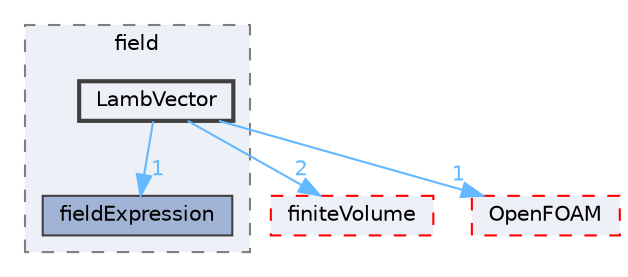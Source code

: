 digraph "src/functionObjects/field/LambVector"
{
 // LATEX_PDF_SIZE
  bgcolor="transparent";
  edge [fontname=Helvetica,fontsize=10,labelfontname=Helvetica,labelfontsize=10];
  node [fontname=Helvetica,fontsize=10,shape=box,height=0.2,width=0.4];
  compound=true
  subgraph clusterdir_bae024cac12ddc6733a616261920a91f {
    graph [ bgcolor="#edf0f7", pencolor="grey50", label="field", fontname=Helvetica,fontsize=10 style="filled,dashed", URL="dir_bae024cac12ddc6733a616261920a91f.html",tooltip=""]
  dir_99d46d8c6d72cd5f0a835500a9aad641 [label="fieldExpression", fillcolor="#a2b4d6", color="grey25", style="filled", URL="dir_99d46d8c6d72cd5f0a835500a9aad641.html",tooltip=""];
  dir_f08b3eefbd63847504e4f93b80b531c7 [label="LambVector", fillcolor="#edf0f7", color="grey25", style="filled,bold", URL="dir_f08b3eefbd63847504e4f93b80b531c7.html",tooltip=""];
  }
  dir_9bd15774b555cf7259a6fa18f99fe99b [label="finiteVolume", fillcolor="#edf0f7", color="red", style="filled,dashed", URL="dir_9bd15774b555cf7259a6fa18f99fe99b.html",tooltip=""];
  dir_c5473ff19b20e6ec4dfe5c310b3778a8 [label="OpenFOAM", fillcolor="#edf0f7", color="red", style="filled,dashed", URL="dir_c5473ff19b20e6ec4dfe5c310b3778a8.html",tooltip=""];
  dir_f08b3eefbd63847504e4f93b80b531c7->dir_99d46d8c6d72cd5f0a835500a9aad641 [headlabel="1", labeldistance=1.5 headhref="dir_002079_001324.html" href="dir_002079_001324.html" color="steelblue1" fontcolor="steelblue1"];
  dir_f08b3eefbd63847504e4f93b80b531c7->dir_9bd15774b555cf7259a6fa18f99fe99b [headlabel="2", labeldistance=1.5 headhref="dir_002079_001387.html" href="dir_002079_001387.html" color="steelblue1" fontcolor="steelblue1"];
  dir_f08b3eefbd63847504e4f93b80b531c7->dir_c5473ff19b20e6ec4dfe5c310b3778a8 [headlabel="1", labeldistance=1.5 headhref="dir_002079_002695.html" href="dir_002079_002695.html" color="steelblue1" fontcolor="steelblue1"];
}

